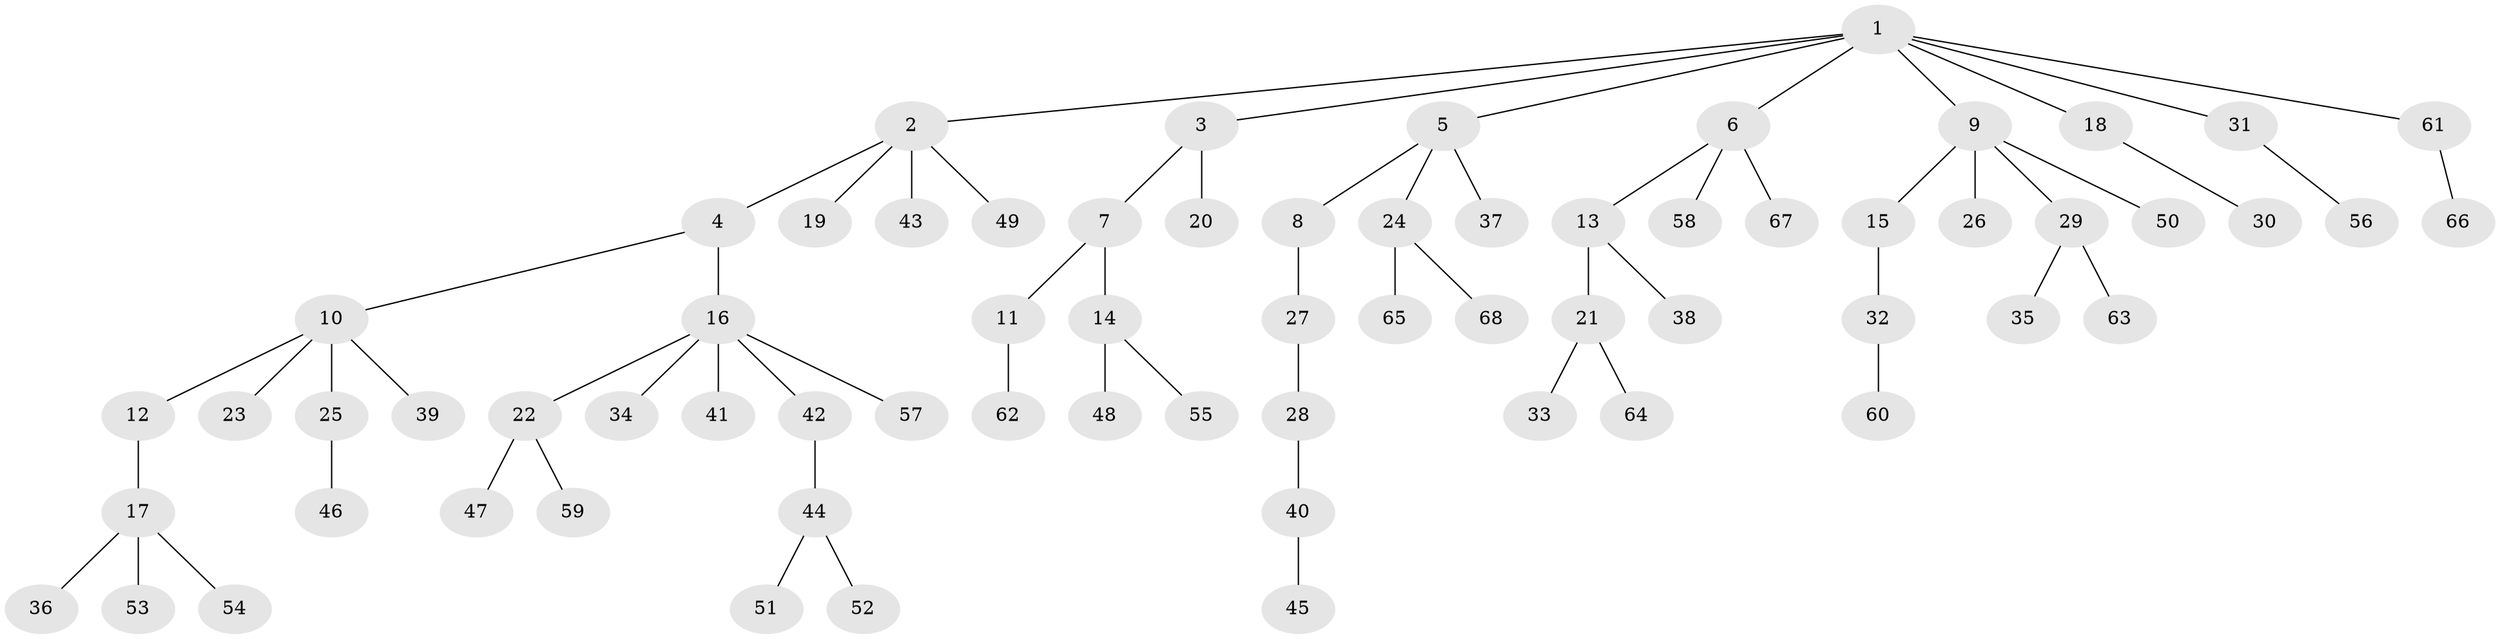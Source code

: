 // Generated by graph-tools (version 1.1) at 2025/02/03/09/25 03:02:17]
// undirected, 68 vertices, 67 edges
graph export_dot {
graph [start="1"]
  node [color=gray90,style=filled];
  1;
  2;
  3;
  4;
  5;
  6;
  7;
  8;
  9;
  10;
  11;
  12;
  13;
  14;
  15;
  16;
  17;
  18;
  19;
  20;
  21;
  22;
  23;
  24;
  25;
  26;
  27;
  28;
  29;
  30;
  31;
  32;
  33;
  34;
  35;
  36;
  37;
  38;
  39;
  40;
  41;
  42;
  43;
  44;
  45;
  46;
  47;
  48;
  49;
  50;
  51;
  52;
  53;
  54;
  55;
  56;
  57;
  58;
  59;
  60;
  61;
  62;
  63;
  64;
  65;
  66;
  67;
  68;
  1 -- 2;
  1 -- 3;
  1 -- 5;
  1 -- 6;
  1 -- 9;
  1 -- 18;
  1 -- 31;
  1 -- 61;
  2 -- 4;
  2 -- 19;
  2 -- 43;
  2 -- 49;
  3 -- 7;
  3 -- 20;
  4 -- 10;
  4 -- 16;
  5 -- 8;
  5 -- 24;
  5 -- 37;
  6 -- 13;
  6 -- 58;
  6 -- 67;
  7 -- 11;
  7 -- 14;
  8 -- 27;
  9 -- 15;
  9 -- 26;
  9 -- 29;
  9 -- 50;
  10 -- 12;
  10 -- 23;
  10 -- 25;
  10 -- 39;
  11 -- 62;
  12 -- 17;
  13 -- 21;
  13 -- 38;
  14 -- 48;
  14 -- 55;
  15 -- 32;
  16 -- 22;
  16 -- 34;
  16 -- 41;
  16 -- 42;
  16 -- 57;
  17 -- 36;
  17 -- 53;
  17 -- 54;
  18 -- 30;
  21 -- 33;
  21 -- 64;
  22 -- 47;
  22 -- 59;
  24 -- 65;
  24 -- 68;
  25 -- 46;
  27 -- 28;
  28 -- 40;
  29 -- 35;
  29 -- 63;
  31 -- 56;
  32 -- 60;
  40 -- 45;
  42 -- 44;
  44 -- 51;
  44 -- 52;
  61 -- 66;
}
